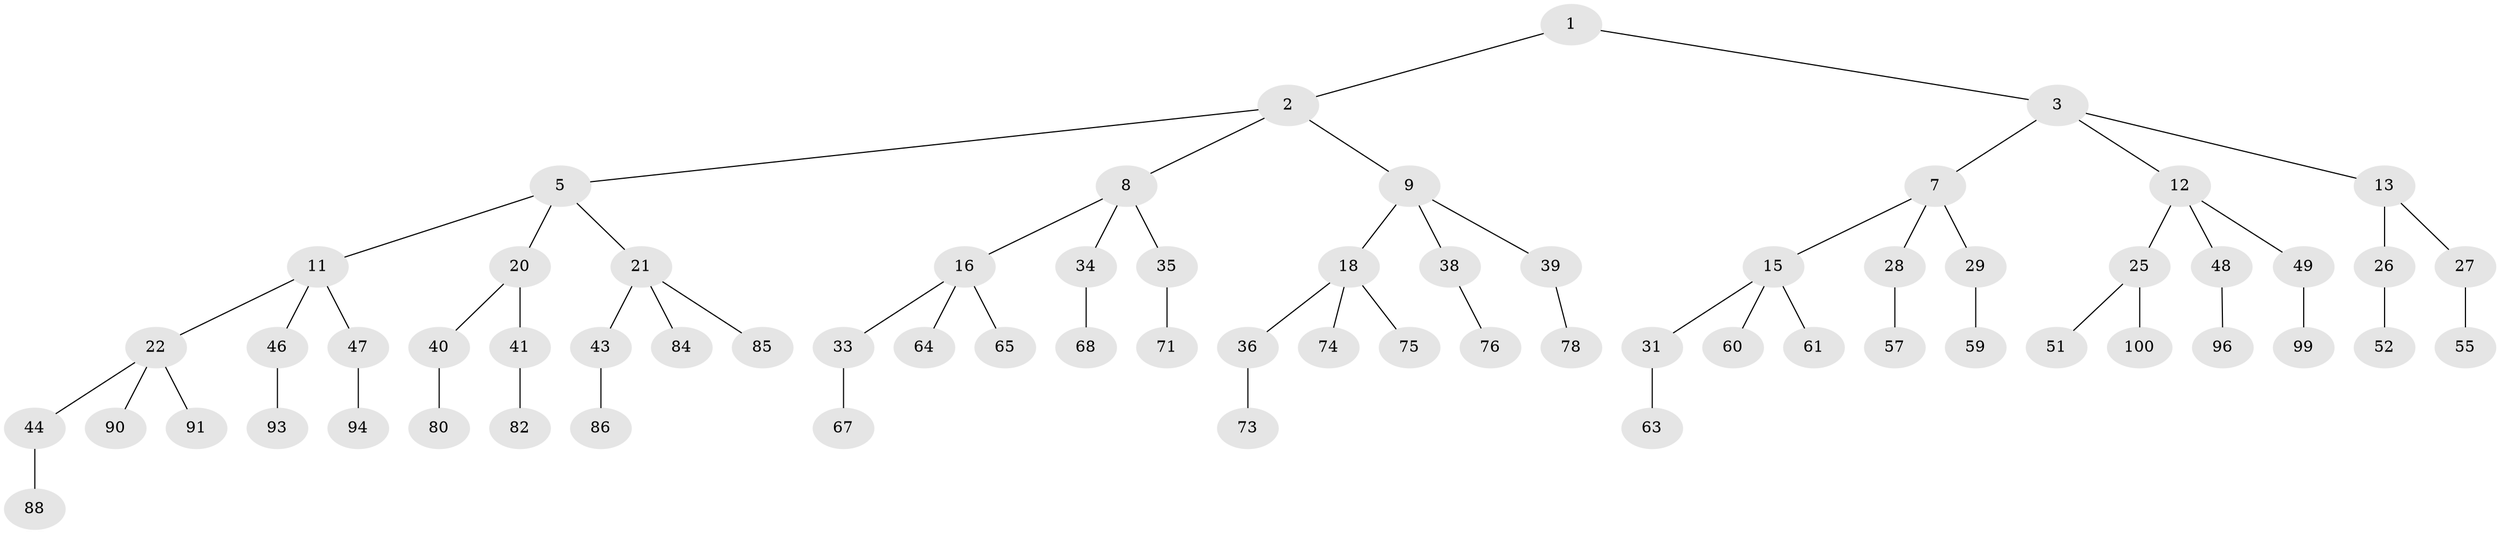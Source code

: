 // original degree distribution, {2: 0.02, 3: 0.48, 1: 0.5}
// Generated by graph-tools (version 1.1) at 2025/38/02/21/25 10:38:56]
// undirected, 67 vertices, 66 edges
graph export_dot {
graph [start="1"]
  node [color=gray90,style=filled];
  1;
  2 [latent=1,super="+4"];
  3 [latent=1,super="+6"];
  5 [latent=0.5,super="+10"];
  7 [latent=0.5,super="+14"];
  8 [latent=0.333333,super="+17"];
  9 [latent=0.333333,super="+19"];
  11 [latent=0.333333,super="+23"];
  12 [latent=0.333333,super="+24"];
  13 [latent=0.333333];
  15 [latent=0.333333,super="+30"];
  16 [latent=0.25,super="+32"];
  18 [latent=0.25,super="+37"];
  20 [latent=0.25];
  21 [latent=0.25,super="+42"];
  22 [latent=0.25,super="+45"];
  25 [latent=0.25,super="+50"];
  26 [latent=0.25,super="+53"];
  27 [latent=0.25,super="+54"];
  28 [latent=0.25,super="+56"];
  29 [latent=0.25,super="+58"];
  31 [latent=0.25,super="+62"];
  33 [latent=0.2,super="+66"];
  34 [latent=0.2,super="+69"];
  35 [latent=0.2,super="+70"];
  36 [latent=0.2,super="+72"];
  38 [latent=0.2,super="+77"];
  39 [latent=0.2,super="+79"];
  40 [latent=0.2,super="+81"];
  41 [latent=0.2,super="+83"];
  43 [latent=0.2,super="+87"];
  44 [latent=0.2,super="+89"];
  46 [latent=0.2,super="+92"];
  47 [latent=0.2,super="+95"];
  48 [latent=0.2,super="+97"];
  49 [latent=0.2,super="+98"];
  51 [latent=0.2];
  52 [latent=0.2];
  55 [latent=0.2];
  57 [latent=0.2];
  59 [latent=0.2];
  60 [latent=0.2];
  61 [latent=0.2];
  63 [latent=0.2];
  64 [latent=0.166667];
  65 [latent=0.166667];
  67 [latent=0.166667];
  68 [latent=0.166667];
  71 [latent=0.166667];
  73 [latent=0.166667];
  74 [latent=0.166667];
  75 [latent=0.166667];
  76 [latent=0.166667];
  78 [latent=0.166667];
  80 [latent=0.166667];
  82 [latent=0.166667];
  84 [latent=0.166667];
  85 [latent=0.166667];
  86 [latent=0.166667];
  88 [latent=0.166667];
  90 [latent=0.166667];
  91 [latent=0.166667];
  93 [latent=0.166667];
  94 [latent=0.166667];
  96 [latent=0.166667];
  99 [latent=0.166667];
  100 [latent=0.166667];
  1 -- 2;
  1 -- 3;
  2 -- 5;
  2 -- 8;
  2 -- 9;
  3 -- 7;
  3 -- 12;
  3 -- 13;
  5 -- 11;
  5 -- 21;
  5 -- 20;
  7 -- 15;
  7 -- 28;
  7 -- 29;
  8 -- 16;
  8 -- 34;
  8 -- 35;
  9 -- 18;
  9 -- 38;
  9 -- 39;
  11 -- 22;
  11 -- 46;
  11 -- 47;
  12 -- 25;
  12 -- 48;
  12 -- 49;
  13 -- 26;
  13 -- 27;
  15 -- 31;
  15 -- 60;
  15 -- 61;
  16 -- 33;
  16 -- 65;
  16 -- 64;
  18 -- 36;
  18 -- 75;
  18 -- 74;
  20 -- 40;
  20 -- 41;
  21 -- 43;
  21 -- 85;
  21 -- 84;
  22 -- 44;
  22 -- 90;
  22 -- 91;
  25 -- 51;
  25 -- 100;
  26 -- 52;
  27 -- 55;
  28 -- 57;
  29 -- 59;
  31 -- 63;
  33 -- 67;
  34 -- 68;
  35 -- 71;
  36 -- 73;
  38 -- 76;
  39 -- 78;
  40 -- 80;
  41 -- 82;
  43 -- 86;
  44 -- 88;
  46 -- 93;
  47 -- 94;
  48 -- 96;
  49 -- 99;
}

